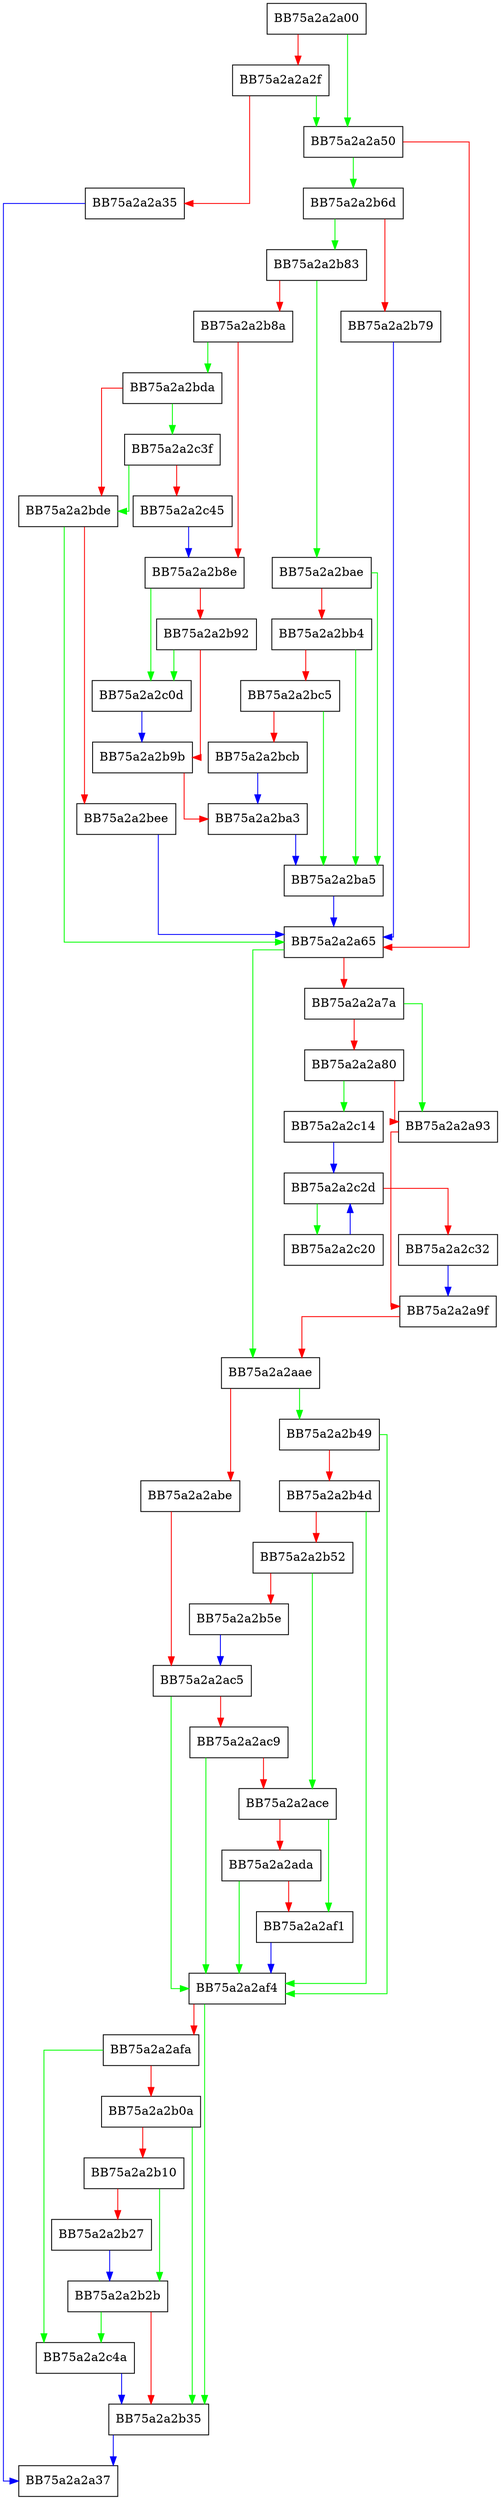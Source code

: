 digraph pager_end_transaction {
  node [shape="box"];
  graph [splines=ortho];
  BB75a2a2a00 -> BB75a2a2a50 [color="green"];
  BB75a2a2a00 -> BB75a2a2a2f [color="red"];
  BB75a2a2a2f -> BB75a2a2a50 [color="green"];
  BB75a2a2a2f -> BB75a2a2a35 [color="red"];
  BB75a2a2a35 -> BB75a2a2a37 [color="blue"];
  BB75a2a2a50 -> BB75a2a2b6d [color="green"];
  BB75a2a2a50 -> BB75a2a2a65 [color="red"];
  BB75a2a2a65 -> BB75a2a2aae [color="green"];
  BB75a2a2a65 -> BB75a2a2a7a [color="red"];
  BB75a2a2a7a -> BB75a2a2a93 [color="green"];
  BB75a2a2a7a -> BB75a2a2a80 [color="red"];
  BB75a2a2a80 -> BB75a2a2c14 [color="green"];
  BB75a2a2a80 -> BB75a2a2a93 [color="red"];
  BB75a2a2a93 -> BB75a2a2a9f [color="red"];
  BB75a2a2a9f -> BB75a2a2aae [color="red"];
  BB75a2a2aae -> BB75a2a2b49 [color="green"];
  BB75a2a2aae -> BB75a2a2abe [color="red"];
  BB75a2a2abe -> BB75a2a2ac5 [color="red"];
  BB75a2a2ac5 -> BB75a2a2af4 [color="green"];
  BB75a2a2ac5 -> BB75a2a2ac9 [color="red"];
  BB75a2a2ac9 -> BB75a2a2af4 [color="green"];
  BB75a2a2ac9 -> BB75a2a2ace [color="red"];
  BB75a2a2ace -> BB75a2a2af1 [color="green"];
  BB75a2a2ace -> BB75a2a2ada [color="red"];
  BB75a2a2ada -> BB75a2a2af4 [color="green"];
  BB75a2a2ada -> BB75a2a2af1 [color="red"];
  BB75a2a2af1 -> BB75a2a2af4 [color="blue"];
  BB75a2a2af4 -> BB75a2a2b35 [color="green"];
  BB75a2a2af4 -> BB75a2a2afa [color="red"];
  BB75a2a2afa -> BB75a2a2c4a [color="green"];
  BB75a2a2afa -> BB75a2a2b0a [color="red"];
  BB75a2a2b0a -> BB75a2a2b35 [color="green"];
  BB75a2a2b0a -> BB75a2a2b10 [color="red"];
  BB75a2a2b10 -> BB75a2a2b2b [color="green"];
  BB75a2a2b10 -> BB75a2a2b27 [color="red"];
  BB75a2a2b27 -> BB75a2a2b2b [color="blue"];
  BB75a2a2b2b -> BB75a2a2c4a [color="green"];
  BB75a2a2b2b -> BB75a2a2b35 [color="red"];
  BB75a2a2b35 -> BB75a2a2a37 [color="blue"];
  BB75a2a2b49 -> BB75a2a2af4 [color="green"];
  BB75a2a2b49 -> BB75a2a2b4d [color="red"];
  BB75a2a2b4d -> BB75a2a2af4 [color="green"];
  BB75a2a2b4d -> BB75a2a2b52 [color="red"];
  BB75a2a2b52 -> BB75a2a2ace [color="green"];
  BB75a2a2b52 -> BB75a2a2b5e [color="red"];
  BB75a2a2b5e -> BB75a2a2ac5 [color="blue"];
  BB75a2a2b6d -> BB75a2a2b83 [color="green"];
  BB75a2a2b6d -> BB75a2a2b79 [color="red"];
  BB75a2a2b79 -> BB75a2a2a65 [color="blue"];
  BB75a2a2b83 -> BB75a2a2bae [color="green"];
  BB75a2a2b83 -> BB75a2a2b8a [color="red"];
  BB75a2a2b8a -> BB75a2a2bda [color="green"];
  BB75a2a2b8a -> BB75a2a2b8e [color="red"];
  BB75a2a2b8e -> BB75a2a2c0d [color="green"];
  BB75a2a2b8e -> BB75a2a2b92 [color="red"];
  BB75a2a2b92 -> BB75a2a2c0d [color="green"];
  BB75a2a2b92 -> BB75a2a2b9b [color="red"];
  BB75a2a2b9b -> BB75a2a2ba3 [color="red"];
  BB75a2a2ba3 -> BB75a2a2ba5 [color="blue"];
  BB75a2a2ba5 -> BB75a2a2a65 [color="blue"];
  BB75a2a2bae -> BB75a2a2ba5 [color="green"];
  BB75a2a2bae -> BB75a2a2bb4 [color="red"];
  BB75a2a2bb4 -> BB75a2a2ba5 [color="green"];
  BB75a2a2bb4 -> BB75a2a2bc5 [color="red"];
  BB75a2a2bc5 -> BB75a2a2ba5 [color="green"];
  BB75a2a2bc5 -> BB75a2a2bcb [color="red"];
  BB75a2a2bcb -> BB75a2a2ba3 [color="blue"];
  BB75a2a2bda -> BB75a2a2c3f [color="green"];
  BB75a2a2bda -> BB75a2a2bde [color="red"];
  BB75a2a2bde -> BB75a2a2a65 [color="green"];
  BB75a2a2bde -> BB75a2a2bee [color="red"];
  BB75a2a2bee -> BB75a2a2a65 [color="blue"];
  BB75a2a2c0d -> BB75a2a2b9b [color="blue"];
  BB75a2a2c14 -> BB75a2a2c2d [color="blue"];
  BB75a2a2c20 -> BB75a2a2c2d [color="blue"];
  BB75a2a2c2d -> BB75a2a2c20 [color="green"];
  BB75a2a2c2d -> BB75a2a2c32 [color="red"];
  BB75a2a2c32 -> BB75a2a2a9f [color="blue"];
  BB75a2a2c3f -> BB75a2a2bde [color="green"];
  BB75a2a2c3f -> BB75a2a2c45 [color="red"];
  BB75a2a2c45 -> BB75a2a2b8e [color="blue"];
  BB75a2a2c4a -> BB75a2a2b35 [color="blue"];
}